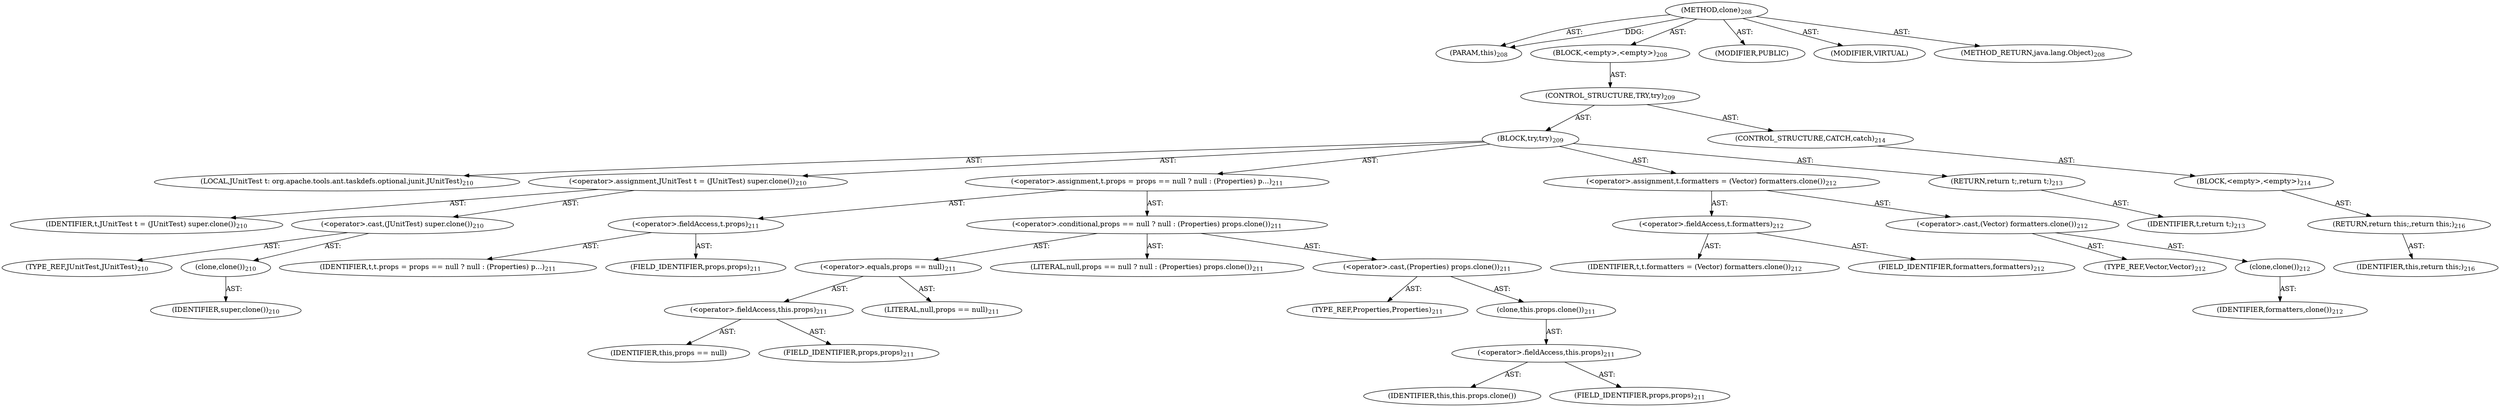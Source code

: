 digraph "clone" {  
"111669149714" [label = <(METHOD,clone)<SUB>208</SUB>> ]
"115964116994" [label = <(PARAM,this)<SUB>208</SUB>> ]
"25769803799" [label = <(BLOCK,&lt;empty&gt;,&lt;empty&gt;)<SUB>208</SUB>> ]
"47244640261" [label = <(CONTROL_STRUCTURE,TRY,try)<SUB>209</SUB>> ]
"25769803800" [label = <(BLOCK,try,try)<SUB>209</SUB>> ]
"94489280517" [label = <(LOCAL,JUnitTest t: org.apache.tools.ant.taskdefs.optional.junit.JUnitTest)<SUB>210</SUB>> ]
"30064771149" [label = <(&lt;operator&gt;.assignment,JUnitTest t = (JUnitTest) super.clone())<SUB>210</SUB>> ]
"68719476806" [label = <(IDENTIFIER,t,JUnitTest t = (JUnitTest) super.clone())<SUB>210</SUB>> ]
"30064771150" [label = <(&lt;operator&gt;.cast,(JUnitTest) super.clone())<SUB>210</SUB>> ]
"180388626432" [label = <(TYPE_REF,JUnitTest,JUnitTest)<SUB>210</SUB>> ]
"30064771151" [label = <(clone,clone())<SUB>210</SUB>> ]
"68719476807" [label = <(IDENTIFIER,super,clone())<SUB>210</SUB>> ]
"30064771152" [label = <(&lt;operator&gt;.assignment,t.props = props == null ? null : (Properties) p...)<SUB>211</SUB>> ]
"30064771153" [label = <(&lt;operator&gt;.fieldAccess,t.props)<SUB>211</SUB>> ]
"68719476808" [label = <(IDENTIFIER,t,t.props = props == null ? null : (Properties) p...)<SUB>211</SUB>> ]
"55834574876" [label = <(FIELD_IDENTIFIER,props,props)<SUB>211</SUB>> ]
"30064771154" [label = <(&lt;operator&gt;.conditional,props == null ? null : (Properties) props.clone())<SUB>211</SUB>> ]
"30064771155" [label = <(&lt;operator&gt;.equals,props == null)<SUB>211</SUB>> ]
"30064771156" [label = <(&lt;operator&gt;.fieldAccess,this.props)<SUB>211</SUB>> ]
"68719476809" [label = <(IDENTIFIER,this,props == null)> ]
"55834574877" [label = <(FIELD_IDENTIFIER,props,props)<SUB>211</SUB>> ]
"90194313233" [label = <(LITERAL,null,props == null)<SUB>211</SUB>> ]
"90194313234" [label = <(LITERAL,null,props == null ? null : (Properties) props.clone())<SUB>211</SUB>> ]
"30064771157" [label = <(&lt;operator&gt;.cast,(Properties) props.clone())<SUB>211</SUB>> ]
"180388626433" [label = <(TYPE_REF,Properties,Properties)<SUB>211</SUB>> ]
"30064771158" [label = <(clone,this.props.clone())<SUB>211</SUB>> ]
"30064771159" [label = <(&lt;operator&gt;.fieldAccess,this.props)<SUB>211</SUB>> ]
"68719476810" [label = <(IDENTIFIER,this,this.props.clone())> ]
"55834574878" [label = <(FIELD_IDENTIFIER,props,props)<SUB>211</SUB>> ]
"30064771160" [label = <(&lt;operator&gt;.assignment,t.formatters = (Vector) formatters.clone())<SUB>212</SUB>> ]
"30064771161" [label = <(&lt;operator&gt;.fieldAccess,t.formatters)<SUB>212</SUB>> ]
"68719476811" [label = <(IDENTIFIER,t,t.formatters = (Vector) formatters.clone())<SUB>212</SUB>> ]
"55834574879" [label = <(FIELD_IDENTIFIER,formatters,formatters)<SUB>212</SUB>> ]
"30064771162" [label = <(&lt;operator&gt;.cast,(Vector) formatters.clone())<SUB>212</SUB>> ]
"180388626434" [label = <(TYPE_REF,Vector,Vector)<SUB>212</SUB>> ]
"30064771163" [label = <(clone,clone())<SUB>212</SUB>> ]
"68719476812" [label = <(IDENTIFIER,formatters,clone())<SUB>212</SUB>> ]
"146028888075" [label = <(RETURN,return t;,return t;)<SUB>213</SUB>> ]
"68719476813" [label = <(IDENTIFIER,t,return t;)<SUB>213</SUB>> ]
"47244640262" [label = <(CONTROL_STRUCTURE,CATCH,catch)<SUB>214</SUB>> ]
"25769803801" [label = <(BLOCK,&lt;empty&gt;,&lt;empty&gt;)<SUB>214</SUB>> ]
"146028888076" [label = <(RETURN,return this;,return this;)<SUB>216</SUB>> ]
"68719476740" [label = <(IDENTIFIER,this,return this;)<SUB>216</SUB>> ]
"133143986218" [label = <(MODIFIER,PUBLIC)> ]
"133143986219" [label = <(MODIFIER,VIRTUAL)> ]
"128849018898" [label = <(METHOD_RETURN,java.lang.Object)<SUB>208</SUB>> ]
  "111669149714" -> "115964116994"  [ label = "AST: "] 
  "111669149714" -> "25769803799"  [ label = "AST: "] 
  "111669149714" -> "133143986218"  [ label = "AST: "] 
  "111669149714" -> "133143986219"  [ label = "AST: "] 
  "111669149714" -> "128849018898"  [ label = "AST: "] 
  "25769803799" -> "47244640261"  [ label = "AST: "] 
  "47244640261" -> "25769803800"  [ label = "AST: "] 
  "47244640261" -> "47244640262"  [ label = "AST: "] 
  "25769803800" -> "94489280517"  [ label = "AST: "] 
  "25769803800" -> "30064771149"  [ label = "AST: "] 
  "25769803800" -> "30064771152"  [ label = "AST: "] 
  "25769803800" -> "30064771160"  [ label = "AST: "] 
  "25769803800" -> "146028888075"  [ label = "AST: "] 
  "30064771149" -> "68719476806"  [ label = "AST: "] 
  "30064771149" -> "30064771150"  [ label = "AST: "] 
  "30064771150" -> "180388626432"  [ label = "AST: "] 
  "30064771150" -> "30064771151"  [ label = "AST: "] 
  "30064771151" -> "68719476807"  [ label = "AST: "] 
  "30064771152" -> "30064771153"  [ label = "AST: "] 
  "30064771152" -> "30064771154"  [ label = "AST: "] 
  "30064771153" -> "68719476808"  [ label = "AST: "] 
  "30064771153" -> "55834574876"  [ label = "AST: "] 
  "30064771154" -> "30064771155"  [ label = "AST: "] 
  "30064771154" -> "90194313234"  [ label = "AST: "] 
  "30064771154" -> "30064771157"  [ label = "AST: "] 
  "30064771155" -> "30064771156"  [ label = "AST: "] 
  "30064771155" -> "90194313233"  [ label = "AST: "] 
  "30064771156" -> "68719476809"  [ label = "AST: "] 
  "30064771156" -> "55834574877"  [ label = "AST: "] 
  "30064771157" -> "180388626433"  [ label = "AST: "] 
  "30064771157" -> "30064771158"  [ label = "AST: "] 
  "30064771158" -> "30064771159"  [ label = "AST: "] 
  "30064771159" -> "68719476810"  [ label = "AST: "] 
  "30064771159" -> "55834574878"  [ label = "AST: "] 
  "30064771160" -> "30064771161"  [ label = "AST: "] 
  "30064771160" -> "30064771162"  [ label = "AST: "] 
  "30064771161" -> "68719476811"  [ label = "AST: "] 
  "30064771161" -> "55834574879"  [ label = "AST: "] 
  "30064771162" -> "180388626434"  [ label = "AST: "] 
  "30064771162" -> "30064771163"  [ label = "AST: "] 
  "30064771163" -> "68719476812"  [ label = "AST: "] 
  "146028888075" -> "68719476813"  [ label = "AST: "] 
  "47244640262" -> "25769803801"  [ label = "AST: "] 
  "25769803801" -> "146028888076"  [ label = "AST: "] 
  "146028888076" -> "68719476740"  [ label = "AST: "] 
  "111669149714" -> "115964116994"  [ label = "DDG: "] 
}
